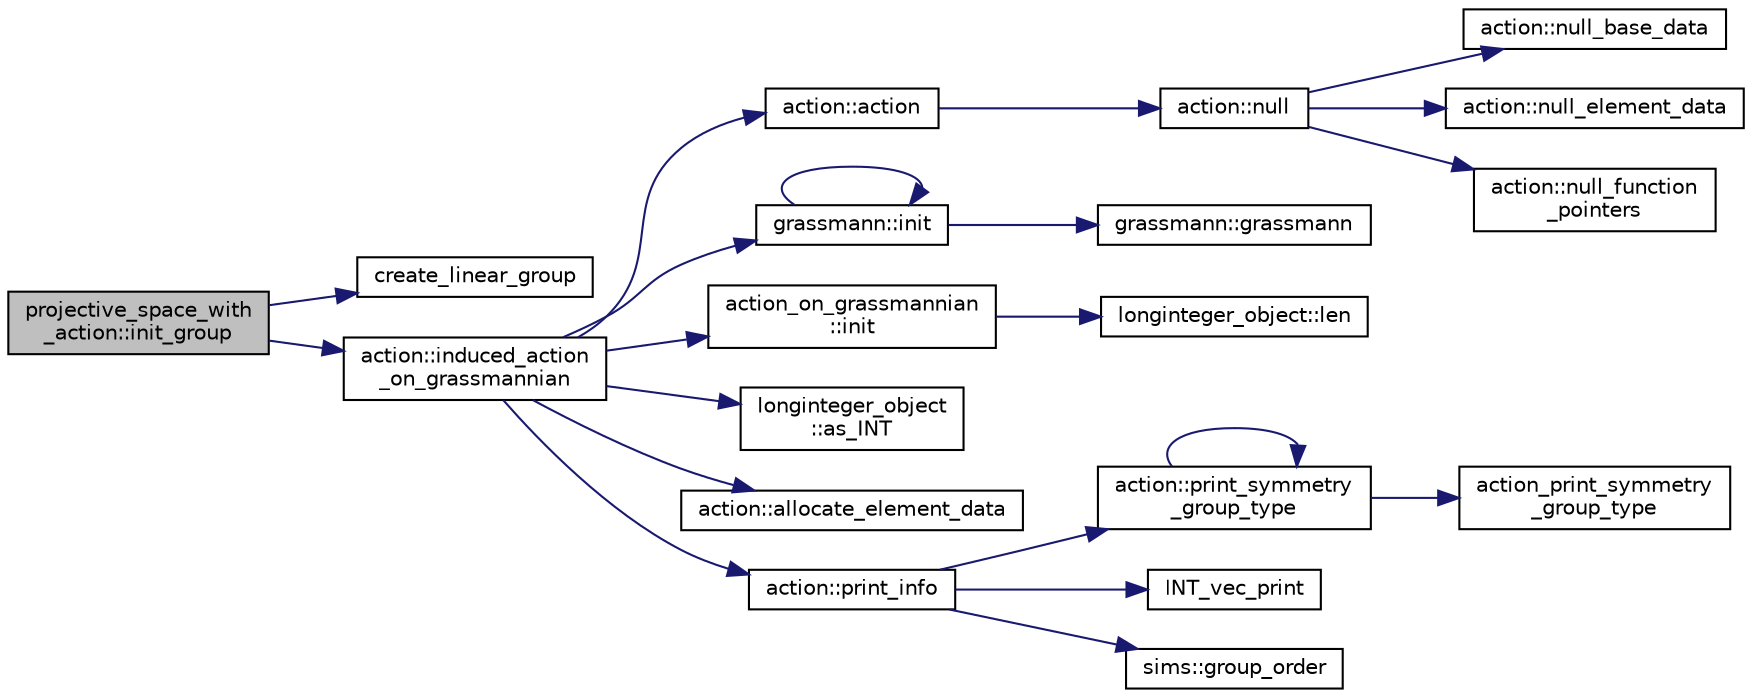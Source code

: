 digraph "projective_space_with_action::init_group"
{
  edge [fontname="Helvetica",fontsize="10",labelfontname="Helvetica",labelfontsize="10"];
  node [fontname="Helvetica",fontsize="10",shape=record];
  rankdir="LR";
  Node65 [label="projective_space_with\l_action::init_group",height=0.2,width=0.4,color="black", fillcolor="grey75", style="filled", fontcolor="black"];
  Node65 -> Node66 [color="midnightblue",fontsize="10",style="solid",fontname="Helvetica"];
  Node66 [label="create_linear_group",height=0.2,width=0.4,color="black", fillcolor="white", style="filled",URL="$d5/d90/action__global_8_c.html#a0f8feabe739b53848853347a45964c25"];
  Node65 -> Node67 [color="midnightblue",fontsize="10",style="solid",fontname="Helvetica"];
  Node67 [label="action::induced_action\l_on_grassmannian",height=0.2,width=0.4,color="black", fillcolor="white", style="filled",URL="$d2/d86/classaction.html#a4dc271144a2899d2f94f88e52e4e538d"];
  Node67 -> Node68 [color="midnightblue",fontsize="10",style="solid",fontname="Helvetica"];
  Node68 [label="action::action",height=0.2,width=0.4,color="black", fillcolor="white", style="filled",URL="$d2/d86/classaction.html#a108adb38ad362aeb55cf40b9de38bb16"];
  Node68 -> Node69 [color="midnightblue",fontsize="10",style="solid",fontname="Helvetica"];
  Node69 [label="action::null",height=0.2,width=0.4,color="black", fillcolor="white", style="filled",URL="$d2/d86/classaction.html#af05ce222a97a1eff5f692b9193dee125"];
  Node69 -> Node70 [color="midnightblue",fontsize="10",style="solid",fontname="Helvetica"];
  Node70 [label="action::null_base_data",height=0.2,width=0.4,color="black", fillcolor="white", style="filled",URL="$d2/d86/classaction.html#a09d62a3dd408d1c0704b380b26f72fb0"];
  Node69 -> Node71 [color="midnightblue",fontsize="10",style="solid",fontname="Helvetica"];
  Node71 [label="action::null_element_data",height=0.2,width=0.4,color="black", fillcolor="white", style="filled",URL="$d2/d86/classaction.html#a90cd98bea15f55a3c25cb9c6b68685df"];
  Node69 -> Node72 [color="midnightblue",fontsize="10",style="solid",fontname="Helvetica"];
  Node72 [label="action::null_function\l_pointers",height=0.2,width=0.4,color="black", fillcolor="white", style="filled",URL="$d2/d86/classaction.html#a1359d74a665e82a098fba5c1c1249dde"];
  Node67 -> Node73 [color="midnightblue",fontsize="10",style="solid",fontname="Helvetica"];
  Node73 [label="grassmann::init",height=0.2,width=0.4,color="black", fillcolor="white", style="filled",URL="$df/d02/classgrassmann.html#a2e8cf7b9f203254493d7c2607c17d498"];
  Node73 -> Node74 [color="midnightblue",fontsize="10",style="solid",fontname="Helvetica"];
  Node74 [label="grassmann::grassmann",height=0.2,width=0.4,color="black", fillcolor="white", style="filled",URL="$df/d02/classgrassmann.html#a252a85d3b74eb4fbd5771f4152a5f272"];
  Node73 -> Node73 [color="midnightblue",fontsize="10",style="solid",fontname="Helvetica"];
  Node67 -> Node75 [color="midnightblue",fontsize="10",style="solid",fontname="Helvetica"];
  Node75 [label="action_on_grassmannian\l::init",height=0.2,width=0.4,color="black", fillcolor="white", style="filled",URL="$d9/ddf/classaction__on__grassmannian.html#a2cf7eda6b88fa033fdc4486fa0508e84"];
  Node75 -> Node76 [color="midnightblue",fontsize="10",style="solid",fontname="Helvetica"];
  Node76 [label="longinteger_object::len",height=0.2,width=0.4,color="black", fillcolor="white", style="filled",URL="$dd/d7e/classlonginteger__object.html#a0bfeae35be8a6fd44ed7f76413596ab1"];
  Node67 -> Node77 [color="midnightblue",fontsize="10",style="solid",fontname="Helvetica"];
  Node77 [label="longinteger_object\l::as_INT",height=0.2,width=0.4,color="black", fillcolor="white", style="filled",URL="$dd/d7e/classlonginteger__object.html#afb992d4679a6741acc63c8bcba27971e"];
  Node67 -> Node78 [color="midnightblue",fontsize="10",style="solid",fontname="Helvetica"];
  Node78 [label="action::allocate_element_data",height=0.2,width=0.4,color="black", fillcolor="white", style="filled",URL="$d2/d86/classaction.html#adc5f98db8315bfd17fcd2fbb437d8f60"];
  Node67 -> Node79 [color="midnightblue",fontsize="10",style="solid",fontname="Helvetica"];
  Node79 [label="action::print_info",height=0.2,width=0.4,color="black", fillcolor="white", style="filled",URL="$d2/d86/classaction.html#a6f89e493e5c5a32e5c3b8963d438ce86"];
  Node79 -> Node80 [color="midnightblue",fontsize="10",style="solid",fontname="Helvetica"];
  Node80 [label="action::print_symmetry\l_group_type",height=0.2,width=0.4,color="black", fillcolor="white", style="filled",URL="$d2/d86/classaction.html#aed811766c7e64fe2c853df8b0b67aa6e"];
  Node80 -> Node81 [color="midnightblue",fontsize="10",style="solid",fontname="Helvetica"];
  Node81 [label="action_print_symmetry\l_group_type",height=0.2,width=0.4,color="black", fillcolor="white", style="filled",URL="$d5/d90/action__global_8_c.html#a03666b9440c4962148eba7905b9f843c"];
  Node80 -> Node80 [color="midnightblue",fontsize="10",style="solid",fontname="Helvetica"];
  Node79 -> Node82 [color="midnightblue",fontsize="10",style="solid",fontname="Helvetica"];
  Node82 [label="INT_vec_print",height=0.2,width=0.4,color="black", fillcolor="white", style="filled",URL="$df/dbf/sajeeb_8_c.html#a79a5901af0b47dd0d694109543c027fe"];
  Node79 -> Node83 [color="midnightblue",fontsize="10",style="solid",fontname="Helvetica"];
  Node83 [label="sims::group_order",height=0.2,width=0.4,color="black", fillcolor="white", style="filled",URL="$d9/df3/classsims.html#aa442445175656570fa35febbe790efad"];
}
